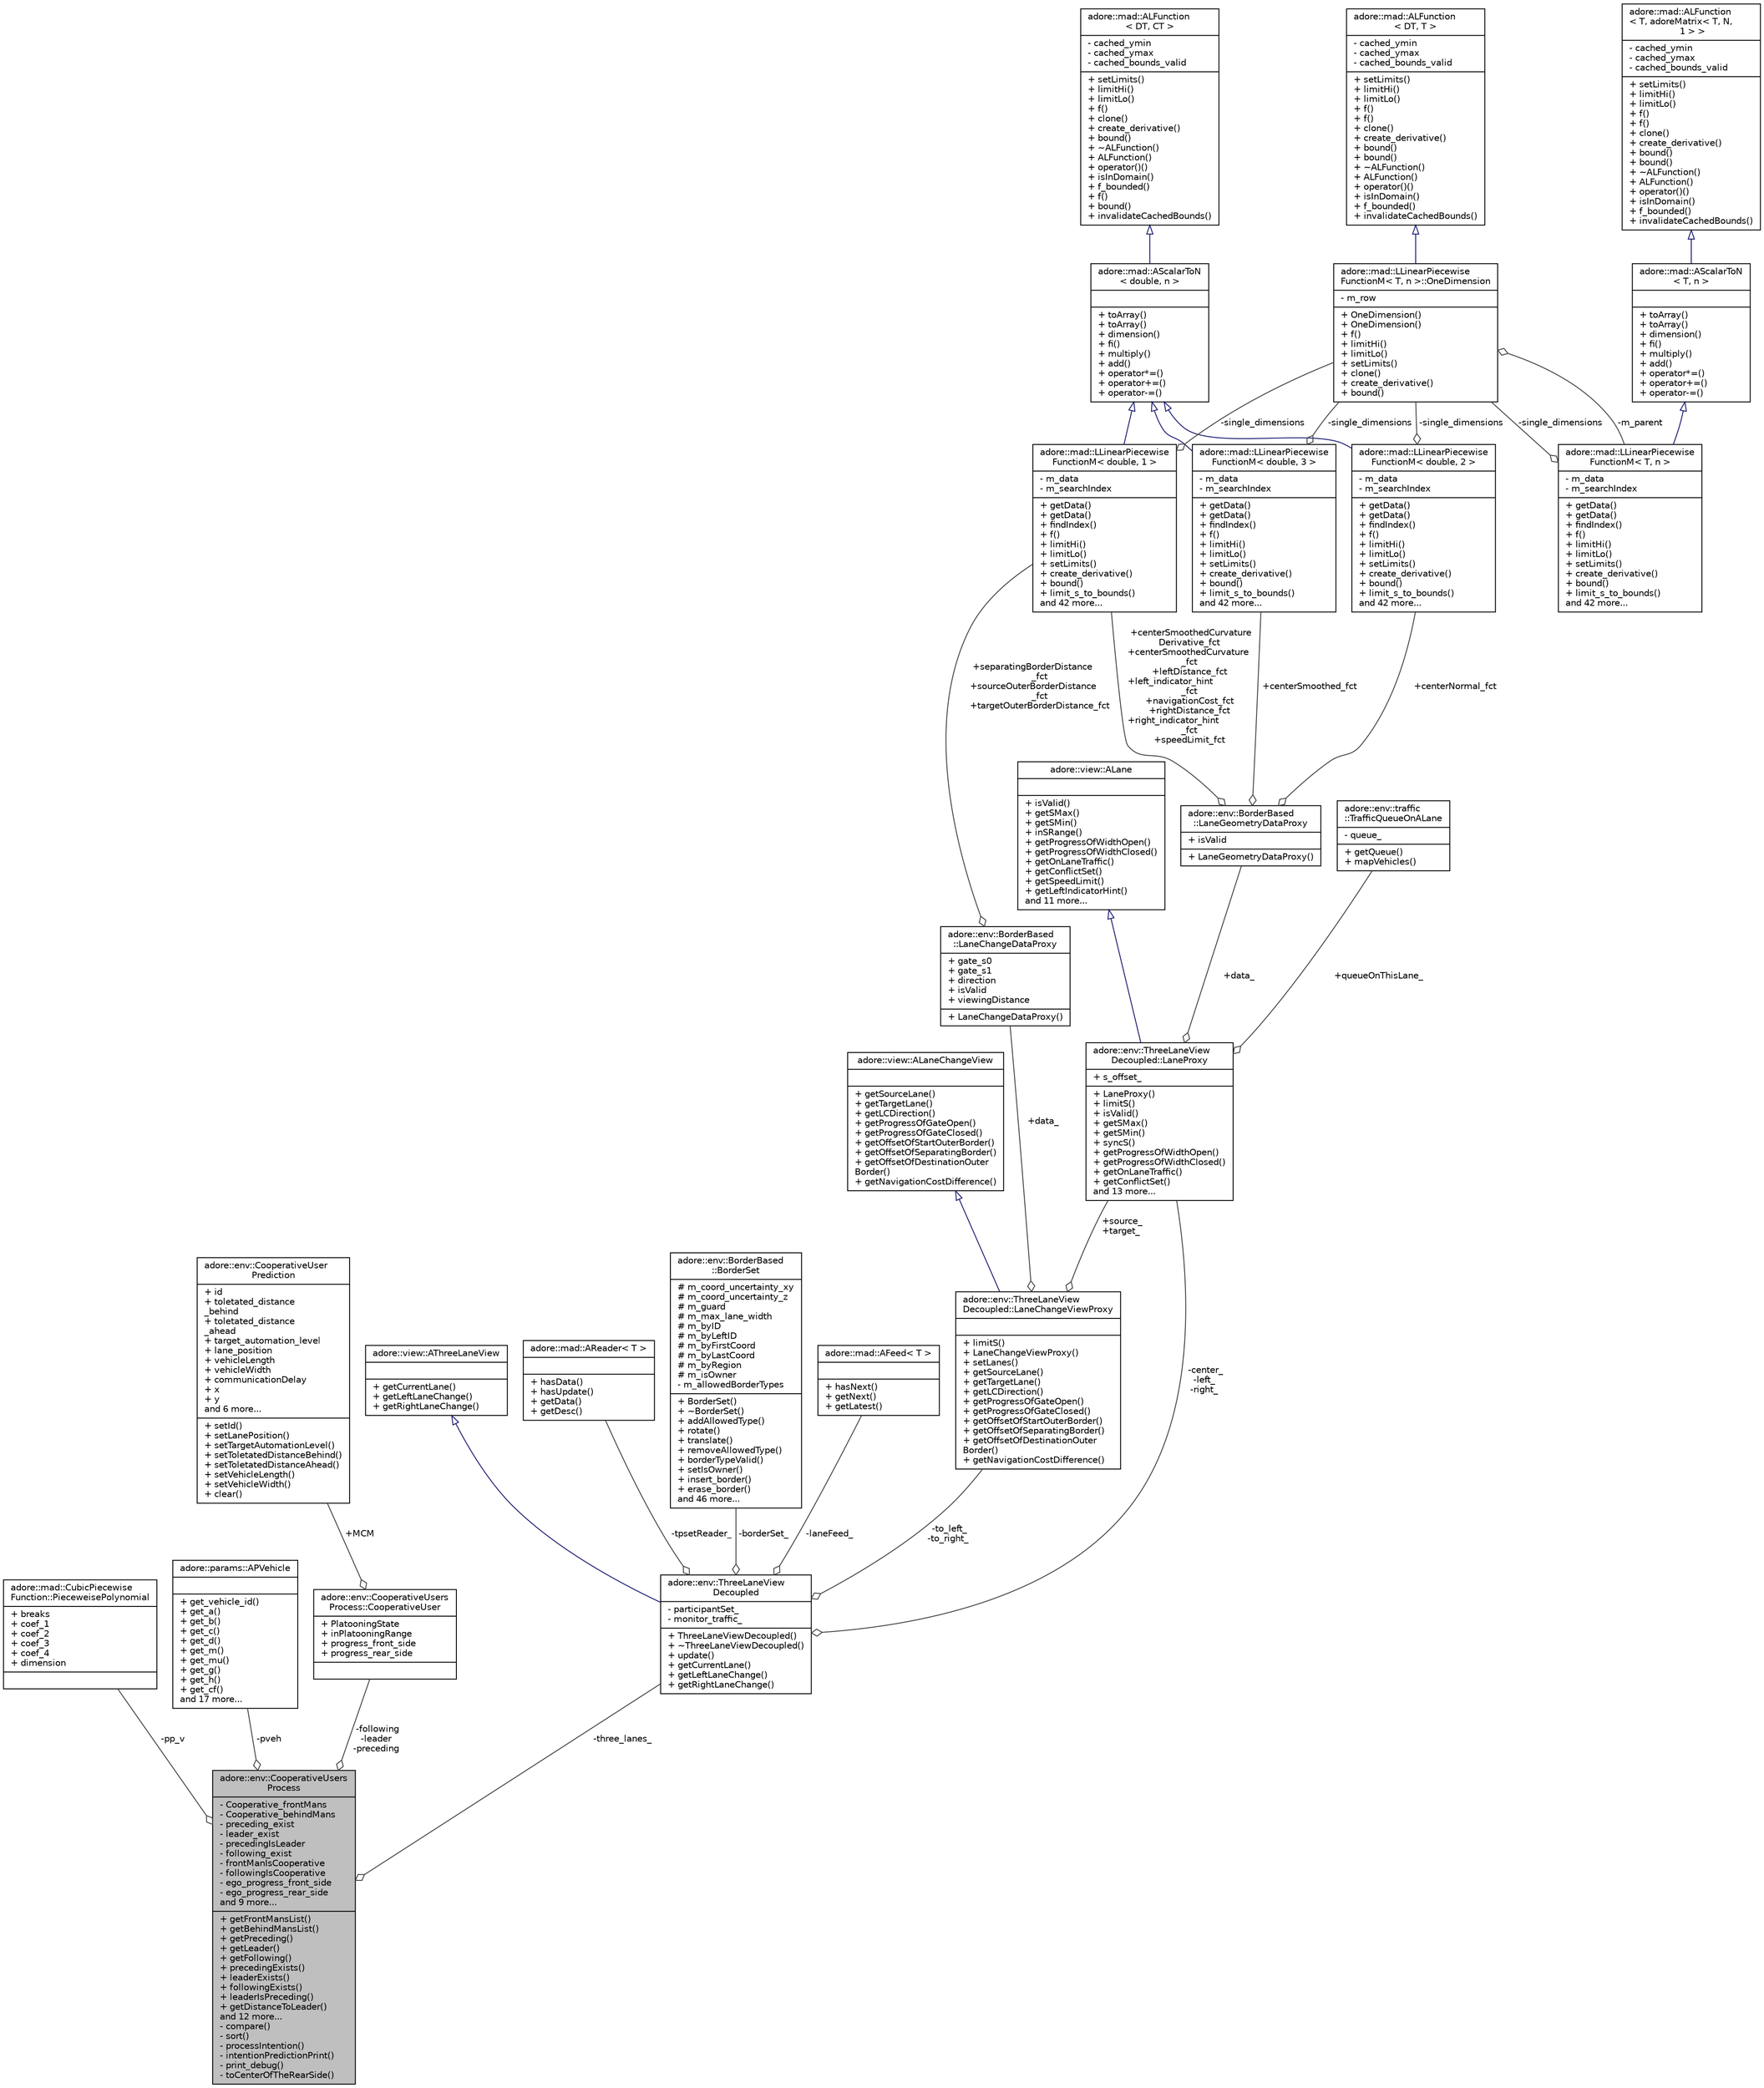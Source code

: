 digraph "adore::env::CooperativeUsersProcess"
{
 // LATEX_PDF_SIZE
  edge [fontname="Helvetica",fontsize="10",labelfontname="Helvetica",labelfontsize="10"];
  node [fontname="Helvetica",fontsize="10",shape=record];
  Node1 [label="{adore::env::CooperativeUsers\lProcess\n|- Cooperative_frontMans\l- Cooperative_behindMans\l- preceding_exist\l- leader_exist\l- precedingIsLeader\l- following_exist\l- frontManIsCooperative\l- followingIsCooperative\l- ego_progress_front_side\l- ego_progress_rear_side\land 9 more...\l|+ getFrontMansList()\l+ getBehindMansList()\l+ getPreceding()\l+ getLeader()\l+ getFollowing()\l+ precedingExists()\l+ leaderExists()\l+ followingExists()\l+ leaderIsPreceding()\l+ getDistanceToLeader()\land 12 more...\l- compare()\l- sort()\l- processIntention()\l- intentionPredictionPrint()\l- print_debug()\l- toCenterOfTheRearSide()\l}",height=0.2,width=0.4,color="black", fillcolor="grey75", style="filled", fontcolor="black",tooltip=" "];
  Node2 -> Node1 [color="grey25",fontsize="10",style="solid",label=" -pp_v" ,arrowhead="odiamond",fontname="Helvetica"];
  Node2 [label="{adore::mad::CubicPiecewise\lFunction::PieceweisePolynomial\n|+ breaks\l+ coef_1\l+ coef_2\l+ coef_3\l+ coef_4\l+ dimension\l|}",height=0.2,width=0.4,color="black", fillcolor="white", style="filled",URL="$structadore_1_1mad_1_1CubicPiecewiseFunction_1_1PieceweisePolynomial.html",tooltip=" "];
  Node3 -> Node1 [color="grey25",fontsize="10",style="solid",label=" -pveh" ,arrowhead="odiamond",fontname="Helvetica"];
  Node3 [label="{adore::params::APVehicle\n||+ get_vehicle_id()\l+ get_a()\l+ get_b()\l+ get_c()\l+ get_d()\l+ get_m()\l+ get_mu()\l+ get_g()\l+ get_h()\l+ get_cf()\land 17 more...\l}",height=0.2,width=0.4,color="black", fillcolor="white", style="filled",URL="$classadore_1_1params_1_1APVehicle.html",tooltip="abstract class for vehicle configuration related paremeters"];
  Node4 -> Node1 [color="grey25",fontsize="10",style="solid",label=" -following\n-leader\n-preceding" ,arrowhead="odiamond",fontname="Helvetica"];
  Node4 [label="{adore::env::CooperativeUsers\lProcess::CooperativeUser\n|+ PlatooningState\l+ inPlatooningRange\l+ progress_front_side\l+ progress_rear_side\l|}",height=0.2,width=0.4,color="black", fillcolor="white", style="filled",URL="$structadore_1_1env_1_1CooperativeUsersProcess_1_1CooperativeUser.html",tooltip="prediction plus CACC(Platoon)"];
  Node5 -> Node4 [color="grey25",fontsize="10",style="solid",label=" +MCM" ,arrowhead="odiamond",fontname="Helvetica"];
  Node5 [label="{adore::env::CooperativeUser\lPrediction\n|+ id\l+ toletated_distance\l_behind\l+ toletated_distance\l_ahead\l+ target_automation_level\l+ lane_position\l+ vehicleLength\l+ vehicleWidth\l+ communicationDelay\l+ x\l+ y\land 6 more...\l|+ setId()\l+ setLanePosition()\l+ setTargetAutomationLevel()\l+ setToletatedDistanceBehind()\l+ setToletatedDistanceAhead()\l+ setVehicleLength()\l+ setVehicleWidth()\l+ clear()\l}",height=0.2,width=0.4,color="black", fillcolor="white", style="filled",URL="$structadore_1_1env_1_1CooperativeUserPrediction.html",tooltip=" "];
  Node6 -> Node1 [color="grey25",fontsize="10",style="solid",label=" -three_lanes_" ,arrowhead="odiamond",fontname="Helvetica"];
  Node6 [label="{adore::env::ThreeLaneView\lDecoupled\n|- participantSet_\l- monitor_traffic_\l|+ ThreeLaneViewDecoupled()\l+ ~ThreeLaneViewDecoupled()\l+ update()\l+ getCurrentLane()\l+ getLeftLaneChange()\l+ getRightLaneChange()\l}",height=0.2,width=0.4,color="black", fillcolor="white", style="filled",URL="$classadore_1_1env_1_1ThreeLaneViewDecoupled.html",tooltip=" "];
  Node7 -> Node6 [dir="back",color="midnightblue",fontsize="10",style="solid",arrowtail="onormal",fontname="Helvetica"];
  Node7 [label="{adore::view::AThreeLaneView\n||+ getCurrentLane()\l+ getLeftLaneChange()\l+ getRightLaneChange()\l}",height=0.2,width=0.4,color="black", fillcolor="white", style="filled",URL="$classadore_1_1view_1_1AThreeLaneView.html",tooltip=" "];
  Node8 -> Node6 [color="grey25",fontsize="10",style="solid",label=" -tpsetReader_" ,arrowhead="odiamond",fontname="Helvetica"];
  Node8 [label="{adore::mad::AReader\< T \>\n||+ hasData()\l+ hasUpdate()\l+ getData()\l+ getDesc()\l}",height=0.2,width=0.4,color="black", fillcolor="white", style="filled",URL="$classadore_1_1mad_1_1AReader.html",tooltip=" "];
  Node9 -> Node6 [color="grey25",fontsize="10",style="solid",label=" -borderSet_" ,arrowhead="odiamond",fontname="Helvetica"];
  Node9 [label="{adore::env::BorderBased\l::BorderSet\n|# m_coord_uncertainty_xy\l# m_coord_uncertainty_z\l# m_guard\l# m_max_lane_width\l# m_byID\l# m_byLeftID\l# m_byFirstCoord\l# m_byLastCoord\l# m_byRegion\l# m_isOwner\l- m_allowedBorderTypes\l|+ BorderSet()\l+ ~BorderSet()\l+ addAllowedType()\l+ rotate()\l+ translate()\l+ removeAllowedType()\l+ borderTypeValid()\l+ setIsOwner()\l+ insert_border()\l+ erase_border()\land 46 more...\l}",height=0.2,width=0.4,color="black", fillcolor="white", style="filled",URL="$classadore_1_1env_1_1BorderBased_1_1BorderSet.html",tooltip="efficiently store borders in boost R-tree"];
  Node10 -> Node6 [color="grey25",fontsize="10",style="solid",label=" -laneFeed_" ,arrowhead="odiamond",fontname="Helvetica"];
  Node10 [label="{adore::mad::AFeed\< T \>\n||+ hasNext()\l+ getNext()\l+ getLatest()\l}",height=0.2,width=0.4,color="black", fillcolor="white", style="filled",URL="$classadore_1_1mad_1_1AFeed.html",tooltip=" "];
  Node11 -> Node6 [color="grey25",fontsize="10",style="solid",label=" -to_left_\n-to_right_" ,arrowhead="odiamond",fontname="Helvetica"];
  Node11 [label="{adore::env::ThreeLaneView\lDecoupled::LaneChangeViewProxy\n||+ limitS()\l+ LaneChangeViewProxy()\l+ setLanes()\l+ getSourceLane()\l+ getTargetLane()\l+ getLCDirection()\l+ getProgressOfGateOpen()\l+ getProgressOfGateClosed()\l+ getOffsetOfStartOuterBorder()\l+ getOffsetOfSeparatingBorder()\l+ getOffsetOfDestinationOuter\lBorder()\l+ getNavigationCostDifference()\l}",height=0.2,width=0.4,color="black", fillcolor="white", style="filled",URL="$classadore_1_1env_1_1ThreeLaneViewDecoupled_1_1LaneChangeViewProxy.html",tooltip=" "];
  Node12 -> Node11 [dir="back",color="midnightblue",fontsize="10",style="solid",arrowtail="onormal",fontname="Helvetica"];
  Node12 [label="{adore::view::ALaneChangeView\n||+ getSourceLane()\l+ getTargetLane()\l+ getLCDirection()\l+ getProgressOfGateOpen()\l+ getProgressOfGateClosed()\l+ getOffsetOfStartOuterBorder()\l+ getOffsetOfSeparatingBorder()\l+ getOffsetOfDestinationOuter\lBorder()\l+ getNavigationCostDifference()\l}",height=0.2,width=0.4,color="black", fillcolor="white", style="filled",URL="$classadore_1_1view_1_1ALaneChangeView.html",tooltip=" "];
  Node13 -> Node11 [color="grey25",fontsize="10",style="solid",label=" +data_" ,arrowhead="odiamond",fontname="Helvetica"];
  Node13 [label="{adore::env::BorderBased\l::LaneChangeDataProxy\n|+ gate_s0\l+ gate_s1\l+ direction\l+ isValid\l+ viewingDistance\l|+ LaneChangeDataProxy()\l}",height=0.2,width=0.4,color="black", fillcolor="white", style="filled",URL="$structadore_1_1env_1_1BorderBased_1_1LaneChangeDataProxy.html",tooltip="simple struct to hole data relevant to lane change geometry"];
  Node14 -> Node13 [color="grey25",fontsize="10",style="solid",label=" +separatingBorderDistance\l_fct\n+sourceOuterBorderDistance\l_fct\n+targetOuterBorderDistance_fct" ,arrowhead="odiamond",fontname="Helvetica"];
  Node14 [label="{adore::mad::LLinearPiecewise\lFunctionM\< double, 1 \>\n|- m_data\l- m_searchIndex\l|+ getData()\l+ getData()\l+ findIndex()\l+ f()\l+ limitHi()\l+ limitLo()\l+ setLimits()\l+ create_derivative()\l+ bound()\l+ limit_s_to_bounds()\land 42 more...\l}",height=0.2,width=0.4,color="black", fillcolor="white", style="filled",URL="$classadore_1_1mad_1_1LLinearPiecewiseFunctionM.html",tooltip=" "];
  Node15 -> Node14 [dir="back",color="midnightblue",fontsize="10",style="solid",arrowtail="onormal",fontname="Helvetica"];
  Node15 [label="{adore::mad::AScalarToN\l\< double, n \>\n||+ toArray()\l+ toArray()\l+ dimension()\l+ fi()\l+ multiply()\l+ add()\l+ operator*=()\l+ operator+=()\l+ operator-=()\l}",height=0.2,width=0.4,color="black", fillcolor="white", style="filled",URL="$classadore_1_1mad_1_1AScalarToN.html",tooltip=" "];
  Node16 -> Node15 [dir="back",color="midnightblue",fontsize="10",style="solid",arrowtail="onormal",fontname="Helvetica"];
  Node16 [label="{adore::mad::ALFunction\l\< DT, CT \>\n|- cached_ymin\l- cached_ymax\l- cached_bounds_valid\l|+ setLimits()\l+ limitHi()\l+ limitLo()\l+ f()\l+ clone()\l+ create_derivative()\l+ bound()\l+ ~ALFunction()\l+ ALFunction()\l+ operator()()\l+ isInDomain()\l+ f_bounded()\l+ f()\l+ bound()\l+ invalidateCachedBounds()\l}",height=0.2,width=0.4,color="black", fillcolor="white", style="filled",URL="$classadore_1_1mad_1_1ALFunction.html",tooltip=" "];
  Node17 -> Node14 [color="grey25",fontsize="10",style="solid",label=" -single_dimensions" ,arrowhead="odiamond",fontname="Helvetica"];
  Node17 [label="{adore::mad::LLinearPiecewise\lFunctionM\< T, n \>::OneDimension\n|- m_row\l|+ OneDimension()\l+ OneDimension()\l+ f()\l+ limitHi()\l+ limitLo()\l+ setLimits()\l+ clone()\l+ create_derivative()\l+ bound()\l}",height=0.2,width=0.4,color="black", fillcolor="white", style="filled",URL="$classadore_1_1mad_1_1LLinearPiecewiseFunctionM_1_1OneDimension.html",tooltip=" "];
  Node18 -> Node17 [dir="back",color="midnightblue",fontsize="10",style="solid",arrowtail="onormal",fontname="Helvetica"];
  Node18 [label="{adore::mad::ALFunction\l\< DT, T \>\n|- cached_ymin\l- cached_ymax\l- cached_bounds_valid\l|+ setLimits()\l+ limitHi()\l+ limitLo()\l+ f()\l+ f()\l+ clone()\l+ create_derivative()\l+ bound()\l+ bound()\l+ ~ALFunction()\l+ ALFunction()\l+ operator()()\l+ isInDomain()\l+ f_bounded()\l+ invalidateCachedBounds()\l}",height=0.2,width=0.4,color="black", fillcolor="white", style="filled",URL="$classadore_1_1mad_1_1ALFunction.html",tooltip=" "];
  Node19 -> Node17 [color="grey25",fontsize="10",style="solid",label=" -m_parent" ,arrowhead="odiamond",fontname="Helvetica"];
  Node19 [label="{adore::mad::LLinearPiecewise\lFunctionM\< T, n \>\n|- m_data\l- m_searchIndex\l|+ getData()\l+ getData()\l+ findIndex()\l+ f()\l+ limitHi()\l+ limitLo()\l+ setLimits()\l+ create_derivative()\l+ bound()\l+ limit_s_to_bounds()\land 42 more...\l}",height=0.2,width=0.4,color="black", fillcolor="white", style="filled",URL="$classadore_1_1mad_1_1LLinearPiecewiseFunctionM.html",tooltip=" "];
  Node20 -> Node19 [dir="back",color="midnightblue",fontsize="10",style="solid",arrowtail="onormal",fontname="Helvetica"];
  Node20 [label="{adore::mad::AScalarToN\l\< T, n \>\n||+ toArray()\l+ toArray()\l+ dimension()\l+ fi()\l+ multiply()\l+ add()\l+ operator*=()\l+ operator+=()\l+ operator-=()\l}",height=0.2,width=0.4,color="black", fillcolor="white", style="filled",URL="$classadore_1_1mad_1_1AScalarToN.html",tooltip=" "];
  Node21 -> Node20 [dir="back",color="midnightblue",fontsize="10",style="solid",arrowtail="onormal",fontname="Helvetica"];
  Node21 [label="{adore::mad::ALFunction\l\< T, adoreMatrix\< T, N,\l 1 \> \>\n|- cached_ymin\l- cached_ymax\l- cached_bounds_valid\l|+ setLimits()\l+ limitHi()\l+ limitLo()\l+ f()\l+ f()\l+ clone()\l+ create_derivative()\l+ bound()\l+ bound()\l+ ~ALFunction()\l+ ALFunction()\l+ operator()()\l+ isInDomain()\l+ f_bounded()\l+ invalidateCachedBounds()\l}",height=0.2,width=0.4,color="black", fillcolor="white", style="filled",URL="$classadore_1_1mad_1_1ALFunction.html",tooltip=" "];
  Node17 -> Node19 [color="grey25",fontsize="10",style="solid",label=" -single_dimensions" ,arrowhead="odiamond",fontname="Helvetica"];
  Node22 -> Node11 [color="grey25",fontsize="10",style="solid",label=" +source_\n+target_" ,arrowhead="odiamond",fontname="Helvetica"];
  Node22 [label="{adore::env::ThreeLaneView\lDecoupled::LaneProxy\n|+ s_offset_\l|+ LaneProxy()\l+ limitS()\l+ isValid()\l+ getSMax()\l+ getSMin()\l+ syncS()\l+ getProgressOfWidthOpen()\l+ getProgressOfWidthClosed()\l+ getOnLaneTraffic()\l+ getConflictSet()\land 13 more...\l}",height=0.2,width=0.4,color="black", fillcolor="white", style="filled",URL="$classadore_1_1env_1_1ThreeLaneViewDecoupled_1_1LaneProxy.html",tooltip=" "];
  Node23 -> Node22 [dir="back",color="midnightblue",fontsize="10",style="solid",arrowtail="onormal",fontname="Helvetica"];
  Node23 [label="{adore::view::ALane\n||+ isValid()\l+ getSMax()\l+ getSMin()\l+ inSRange()\l+ getProgressOfWidthOpen()\l+ getProgressOfWidthClosed()\l+ getOnLaneTraffic()\l+ getConflictSet()\l+ getSpeedLimit()\l+ getLeftIndicatorHint()\land 11 more...\l}",height=0.2,width=0.4,color="black", fillcolor="white", style="filled",URL="$classadore_1_1view_1_1ALane.html",tooltip=" "];
  Node24 -> Node22 [color="grey25",fontsize="10",style="solid",label=" +data_" ,arrowhead="odiamond",fontname="Helvetica"];
  Node24 [label="{adore::env::BorderBased\l::LaneGeometryDataProxy\n|+ isValid\l|+ LaneGeometryDataProxy()\l}",height=0.2,width=0.4,color="black", fillcolor="white", style="filled",URL="$structadore_1_1env_1_1BorderBased_1_1LaneGeometryDataProxy.html",tooltip=" "];
  Node14 -> Node24 [color="grey25",fontsize="10",style="solid",label=" +centerSmoothedCurvature\lDerivative_fct\n+centerSmoothedCurvature\l_fct\n+leftDistance_fct\n+left_indicator_hint\l_fct\n+navigationCost_fct\n+rightDistance_fct\n+right_indicator_hint\l_fct\n+speedLimit_fct" ,arrowhead="odiamond",fontname="Helvetica"];
  Node25 -> Node24 [color="grey25",fontsize="10",style="solid",label=" +centerSmoothed_fct" ,arrowhead="odiamond",fontname="Helvetica"];
  Node25 [label="{adore::mad::LLinearPiecewise\lFunctionM\< double, 3 \>\n|- m_data\l- m_searchIndex\l|+ getData()\l+ getData()\l+ findIndex()\l+ f()\l+ limitHi()\l+ limitLo()\l+ setLimits()\l+ create_derivative()\l+ bound()\l+ limit_s_to_bounds()\land 42 more...\l}",height=0.2,width=0.4,color="black", fillcolor="white", style="filled",URL="$classadore_1_1mad_1_1LLinearPiecewiseFunctionM.html",tooltip=" "];
  Node15 -> Node25 [dir="back",color="midnightblue",fontsize="10",style="solid",arrowtail="onormal",fontname="Helvetica"];
  Node17 -> Node25 [color="grey25",fontsize="10",style="solid",label=" -single_dimensions" ,arrowhead="odiamond",fontname="Helvetica"];
  Node26 -> Node24 [color="grey25",fontsize="10",style="solid",label=" +centerNormal_fct" ,arrowhead="odiamond",fontname="Helvetica"];
  Node26 [label="{adore::mad::LLinearPiecewise\lFunctionM\< double, 2 \>\n|- m_data\l- m_searchIndex\l|+ getData()\l+ getData()\l+ findIndex()\l+ f()\l+ limitHi()\l+ limitLo()\l+ setLimits()\l+ create_derivative()\l+ bound()\l+ limit_s_to_bounds()\land 42 more...\l}",height=0.2,width=0.4,color="black", fillcolor="white", style="filled",URL="$classadore_1_1mad_1_1LLinearPiecewiseFunctionM.html",tooltip=" "];
  Node15 -> Node26 [dir="back",color="midnightblue",fontsize="10",style="solid",arrowtail="onormal",fontname="Helvetica"];
  Node17 -> Node26 [color="grey25",fontsize="10",style="solid",label=" -single_dimensions" ,arrowhead="odiamond",fontname="Helvetica"];
  Node27 -> Node22 [color="grey25",fontsize="10",style="solid",label=" +queueOnThisLane_" ,arrowhead="odiamond",fontname="Helvetica"];
  Node27 [label="{adore::env::traffic\l::TrafficQueueOnALane\n|- queue_\l|+ getQueue()\l+ mapVehicles()\l}",height=0.2,width=0.4,color="black", fillcolor="white", style="filled",URL="$classadore_1_1env_1_1traffic_1_1TrafficQueueOnALane.html",tooltip=" "];
  Node22 -> Node6 [color="grey25",fontsize="10",style="solid",label=" -center_\n-left_\n-right_" ,arrowhead="odiamond",fontname="Helvetica"];
}
